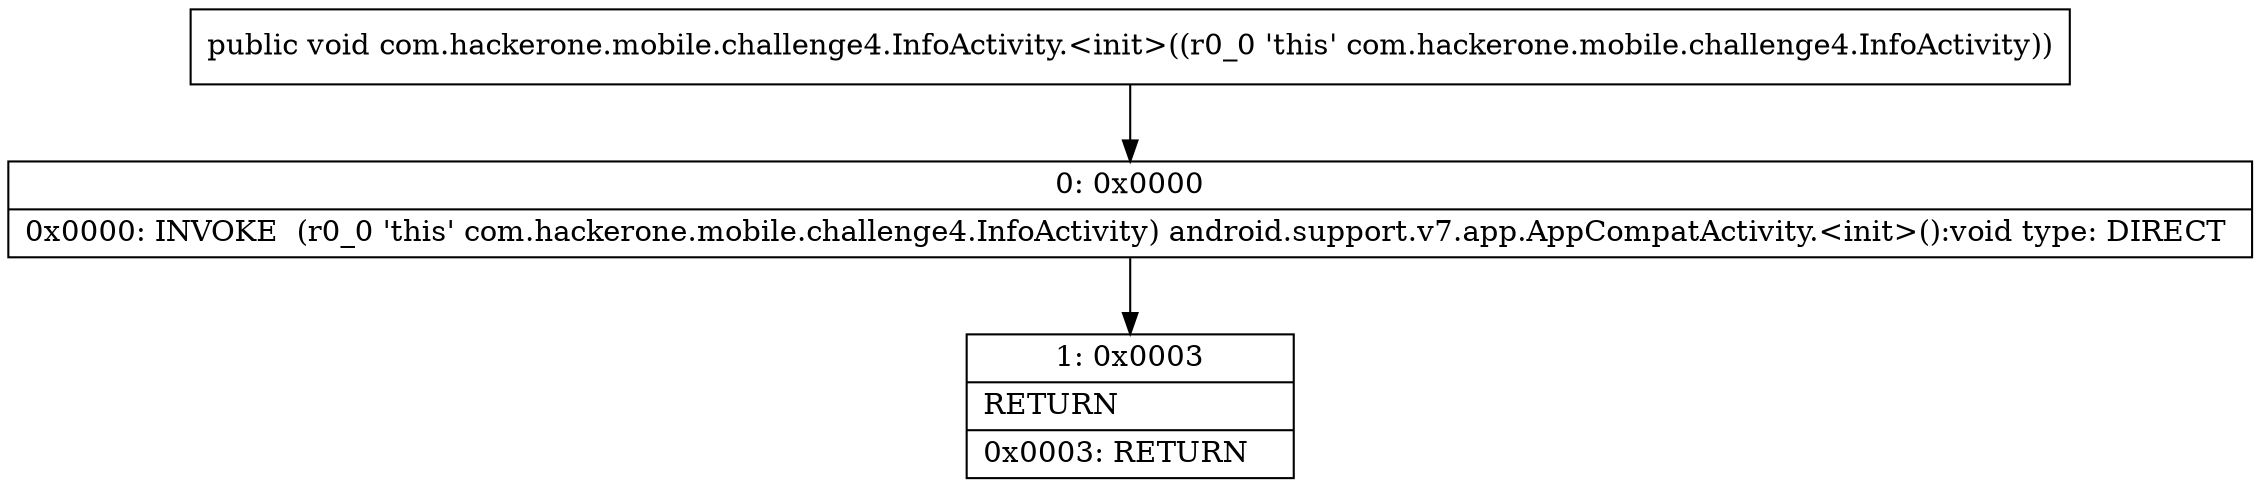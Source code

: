 digraph "CFG forcom.hackerone.mobile.challenge4.InfoActivity.\<init\>()V" {
Node_0 [shape=record,label="{0\:\ 0x0000|0x0000: INVOKE  (r0_0 'this' com.hackerone.mobile.challenge4.InfoActivity) android.support.v7.app.AppCompatActivity.\<init\>():void type: DIRECT \l}"];
Node_1 [shape=record,label="{1\:\ 0x0003|RETURN\l|0x0003: RETURN   \l}"];
MethodNode[shape=record,label="{public void com.hackerone.mobile.challenge4.InfoActivity.\<init\>((r0_0 'this' com.hackerone.mobile.challenge4.InfoActivity)) }"];
MethodNode -> Node_0;
Node_0 -> Node_1;
}

